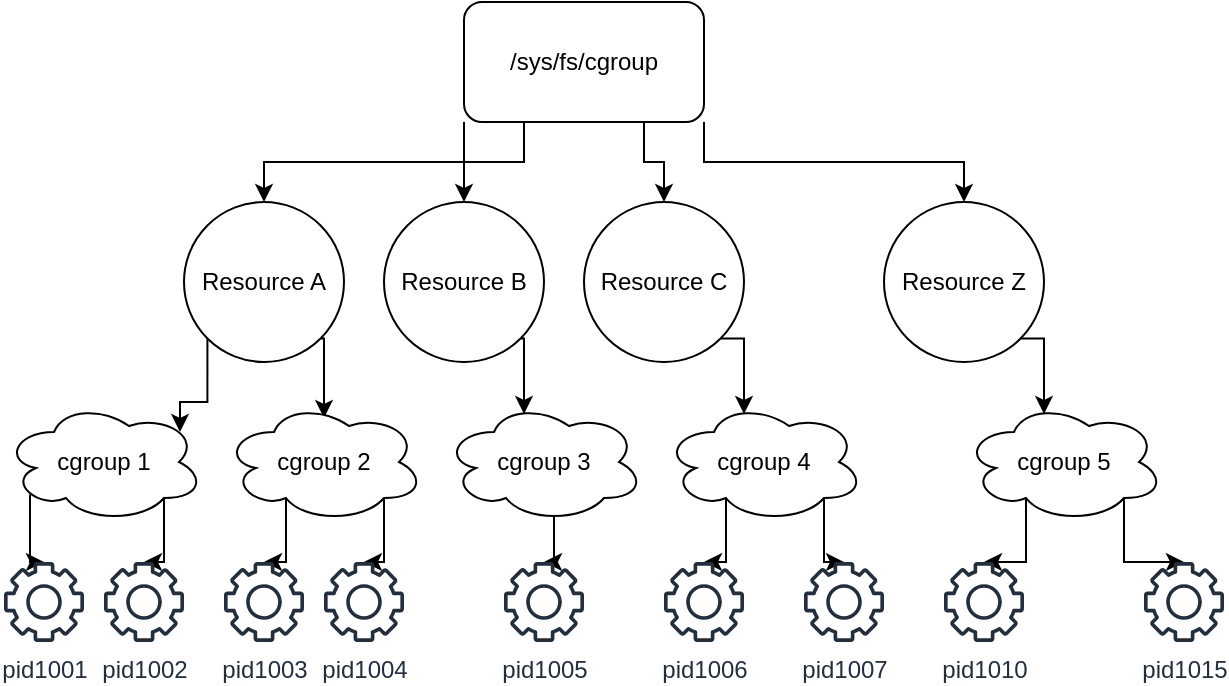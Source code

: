 <mxfile version="16.6.1" type="github"><diagram id="OJdp8P1OiK-Xffwb5Y5e" name="Page-1"><mxGraphModel dx="946" dy="553" grid="1" gridSize="10" guides="1" tooltips="1" connect="1" arrows="1" fold="1" page="1" pageScale="1" pageWidth="850" pageHeight="1100" math="0" shadow="0"><root><mxCell id="0"/><mxCell id="1" parent="0"/><mxCell id="994A0qnDcmqlzFf-0iK2-24" style="edgeStyle=orthogonalEdgeStyle;rounded=0;orthogonalLoop=1;jettySize=auto;html=1;exitX=1;exitY=1;exitDx=0;exitDy=0;entryX=0.5;entryY=0.133;entryDx=0;entryDy=0;entryPerimeter=0;" edge="1" parent="1" source="994A0qnDcmqlzFf-0iK2-4" target="994A0qnDcmqlzFf-0iK2-17"><mxGeometry relative="1" as="geometry"/></mxCell><mxCell id="994A0qnDcmqlzFf-0iK2-54" style="edgeStyle=orthogonalEdgeStyle;rounded=0;orthogonalLoop=1;jettySize=auto;html=1;exitX=0;exitY=1;exitDx=0;exitDy=0;entryX=0.88;entryY=0.25;entryDx=0;entryDy=0;entryPerimeter=0;" edge="1" parent="1" source="994A0qnDcmqlzFf-0iK2-4" target="994A0qnDcmqlzFf-0iK2-15"><mxGeometry relative="1" as="geometry"/></mxCell><mxCell id="994A0qnDcmqlzFf-0iK2-4" value="Resource A" style="ellipse;whiteSpace=wrap;html=1;" vertex="1" parent="1"><mxGeometry x="200" y="140" width="80" height="80" as="geometry"/></mxCell><mxCell id="994A0qnDcmqlzFf-0iK2-11" style="edgeStyle=orthogonalEdgeStyle;rounded=0;orthogonalLoop=1;jettySize=auto;html=1;exitX=0;exitY=1;exitDx=0;exitDy=0;entryX=0.5;entryY=0;entryDx=0;entryDy=0;" edge="1" parent="1" source="994A0qnDcmqlzFf-0iK2-6" target="994A0qnDcmqlzFf-0iK2-4"><mxGeometry relative="1" as="geometry"/></mxCell><mxCell id="994A0qnDcmqlzFf-0iK2-12" style="edgeStyle=orthogonalEdgeStyle;rounded=0;orthogonalLoop=1;jettySize=auto;html=1;exitX=0.25;exitY=1;exitDx=0;exitDy=0;" edge="1" parent="1" source="994A0qnDcmqlzFf-0iK2-6" target="994A0qnDcmqlzFf-0iK2-7"><mxGeometry relative="1" as="geometry"/></mxCell><mxCell id="994A0qnDcmqlzFf-0iK2-13" style="edgeStyle=orthogonalEdgeStyle;rounded=0;orthogonalLoop=1;jettySize=auto;html=1;exitX=0.75;exitY=1;exitDx=0;exitDy=0;entryX=0.5;entryY=0;entryDx=0;entryDy=0;" edge="1" parent="1" source="994A0qnDcmqlzFf-0iK2-6" target="994A0qnDcmqlzFf-0iK2-8"><mxGeometry relative="1" as="geometry"/></mxCell><mxCell id="994A0qnDcmqlzFf-0iK2-14" style="edgeStyle=orthogonalEdgeStyle;rounded=0;orthogonalLoop=1;jettySize=auto;html=1;exitX=1;exitY=1;exitDx=0;exitDy=0;" edge="1" parent="1" source="994A0qnDcmqlzFf-0iK2-6" target="994A0qnDcmqlzFf-0iK2-9"><mxGeometry relative="1" as="geometry"/></mxCell><mxCell id="994A0qnDcmqlzFf-0iK2-6" value="/sys/fs/cgroup" style="rounded=1;whiteSpace=wrap;html=1;" vertex="1" parent="1"><mxGeometry x="340" y="40" width="120" height="60" as="geometry"/></mxCell><mxCell id="994A0qnDcmqlzFf-0iK2-25" style="edgeStyle=orthogonalEdgeStyle;rounded=0;orthogonalLoop=1;jettySize=auto;html=1;exitX=1;exitY=1;exitDx=0;exitDy=0;entryX=0.4;entryY=0.1;entryDx=0;entryDy=0;entryPerimeter=0;" edge="1" parent="1" source="994A0qnDcmqlzFf-0iK2-7" target="994A0qnDcmqlzFf-0iK2-18"><mxGeometry relative="1" as="geometry"/></mxCell><mxCell id="994A0qnDcmqlzFf-0iK2-7" value="Resource B" style="ellipse;whiteSpace=wrap;html=1;" vertex="1" parent="1"><mxGeometry x="300" y="140" width="80" height="80" as="geometry"/></mxCell><mxCell id="994A0qnDcmqlzFf-0iK2-26" style="edgeStyle=orthogonalEdgeStyle;rounded=0;orthogonalLoop=1;jettySize=auto;html=1;exitX=1;exitY=1;exitDx=0;exitDy=0;entryX=0.4;entryY=0.1;entryDx=0;entryDy=0;entryPerimeter=0;" edge="1" parent="1" source="994A0qnDcmqlzFf-0iK2-8" target="994A0qnDcmqlzFf-0iK2-19"><mxGeometry relative="1" as="geometry"/></mxCell><mxCell id="994A0qnDcmqlzFf-0iK2-8" value="Resource C" style="ellipse;whiteSpace=wrap;html=1;" vertex="1" parent="1"><mxGeometry x="400" y="140" width="80" height="80" as="geometry"/></mxCell><mxCell id="994A0qnDcmqlzFf-0iK2-28" style="edgeStyle=orthogonalEdgeStyle;rounded=0;orthogonalLoop=1;jettySize=auto;html=1;exitX=1;exitY=1;exitDx=0;exitDy=0;entryX=0.4;entryY=0.1;entryDx=0;entryDy=0;entryPerimeter=0;" edge="1" parent="1" source="994A0qnDcmqlzFf-0iK2-9" target="994A0qnDcmqlzFf-0iK2-20"><mxGeometry relative="1" as="geometry"/></mxCell><mxCell id="994A0qnDcmqlzFf-0iK2-9" value="Resource Z" style="ellipse;whiteSpace=wrap;html=1;" vertex="1" parent="1"><mxGeometry x="550" y="140" width="80" height="80" as="geometry"/></mxCell><mxCell id="994A0qnDcmqlzFf-0iK2-43" style="edgeStyle=orthogonalEdgeStyle;rounded=0;orthogonalLoop=1;jettySize=auto;html=1;exitX=0.8;exitY=0.8;exitDx=0;exitDy=0;exitPerimeter=0;" edge="1" parent="1" source="994A0qnDcmqlzFf-0iK2-15" target="994A0qnDcmqlzFf-0iK2-41"><mxGeometry relative="1" as="geometry"/></mxCell><mxCell id="994A0qnDcmqlzFf-0iK2-44" style="edgeStyle=orthogonalEdgeStyle;rounded=0;orthogonalLoop=1;jettySize=auto;html=1;exitX=0.13;exitY=0.77;exitDx=0;exitDy=0;exitPerimeter=0;" edge="1" parent="1" source="994A0qnDcmqlzFf-0iK2-15" target="994A0qnDcmqlzFf-0iK2-33"><mxGeometry relative="1" as="geometry"/></mxCell><mxCell id="994A0qnDcmqlzFf-0iK2-15" value="cgroup 1" style="ellipse;shape=cloud;whiteSpace=wrap;html=1;" vertex="1" parent="1"><mxGeometry x="110" y="240" width="100" height="60" as="geometry"/></mxCell><mxCell id="994A0qnDcmqlzFf-0iK2-47" style="edgeStyle=orthogonalEdgeStyle;rounded=0;orthogonalLoop=1;jettySize=auto;html=1;exitX=0.31;exitY=0.8;exitDx=0;exitDy=0;exitPerimeter=0;" edge="1" parent="1" source="994A0qnDcmqlzFf-0iK2-17" target="994A0qnDcmqlzFf-0iK2-37"><mxGeometry relative="1" as="geometry"/></mxCell><mxCell id="994A0qnDcmqlzFf-0iK2-48" style="edgeStyle=orthogonalEdgeStyle;rounded=0;orthogonalLoop=1;jettySize=auto;html=1;exitX=0.8;exitY=0.8;exitDx=0;exitDy=0;exitPerimeter=0;" edge="1" parent="1" source="994A0qnDcmqlzFf-0iK2-17" target="994A0qnDcmqlzFf-0iK2-39"><mxGeometry relative="1" as="geometry"/></mxCell><mxCell id="994A0qnDcmqlzFf-0iK2-17" value="cgroup 2" style="ellipse;shape=cloud;whiteSpace=wrap;html=1;" vertex="1" parent="1"><mxGeometry x="220" y="240" width="100" height="60" as="geometry"/></mxCell><mxCell id="994A0qnDcmqlzFf-0iK2-49" style="edgeStyle=orthogonalEdgeStyle;rounded=0;orthogonalLoop=1;jettySize=auto;html=1;exitX=0.55;exitY=0.95;exitDx=0;exitDy=0;exitPerimeter=0;" edge="1" parent="1" source="994A0qnDcmqlzFf-0iK2-18" target="994A0qnDcmqlzFf-0iK2-40"><mxGeometry relative="1" as="geometry"/></mxCell><mxCell id="994A0qnDcmqlzFf-0iK2-18" value="cgroup 3" style="ellipse;shape=cloud;whiteSpace=wrap;html=1;" vertex="1" parent="1"><mxGeometry x="330" y="240" width="100" height="60" as="geometry"/></mxCell><mxCell id="994A0qnDcmqlzFf-0iK2-50" style="edgeStyle=orthogonalEdgeStyle;rounded=0;orthogonalLoop=1;jettySize=auto;html=1;exitX=0.31;exitY=0.8;exitDx=0;exitDy=0;exitPerimeter=0;" edge="1" parent="1" source="994A0qnDcmqlzFf-0iK2-19" target="994A0qnDcmqlzFf-0iK2-38"><mxGeometry relative="1" as="geometry"/></mxCell><mxCell id="994A0qnDcmqlzFf-0iK2-51" style="edgeStyle=orthogonalEdgeStyle;rounded=0;orthogonalLoop=1;jettySize=auto;html=1;exitX=0.8;exitY=0.8;exitDx=0;exitDy=0;exitPerimeter=0;" edge="1" parent="1" source="994A0qnDcmqlzFf-0iK2-19" target="994A0qnDcmqlzFf-0iK2-34"><mxGeometry relative="1" as="geometry"/></mxCell><mxCell id="994A0qnDcmqlzFf-0iK2-19" value="cgroup 4" style="ellipse;shape=cloud;whiteSpace=wrap;html=1;" vertex="1" parent="1"><mxGeometry x="440" y="240" width="100" height="60" as="geometry"/></mxCell><mxCell id="994A0qnDcmqlzFf-0iK2-52" style="edgeStyle=orthogonalEdgeStyle;rounded=0;orthogonalLoop=1;jettySize=auto;html=1;exitX=0.31;exitY=0.8;exitDx=0;exitDy=0;exitPerimeter=0;" edge="1" parent="1" source="994A0qnDcmqlzFf-0iK2-20" target="994A0qnDcmqlzFf-0iK2-35"><mxGeometry relative="1" as="geometry"/></mxCell><mxCell id="994A0qnDcmqlzFf-0iK2-53" style="edgeStyle=orthogonalEdgeStyle;rounded=0;orthogonalLoop=1;jettySize=auto;html=1;exitX=0.8;exitY=0.8;exitDx=0;exitDy=0;exitPerimeter=0;" edge="1" parent="1" source="994A0qnDcmqlzFf-0iK2-20" target="994A0qnDcmqlzFf-0iK2-36"><mxGeometry relative="1" as="geometry"/></mxCell><mxCell id="994A0qnDcmqlzFf-0iK2-20" value="cgroup 5" style="ellipse;shape=cloud;whiteSpace=wrap;html=1;" vertex="1" parent="1"><mxGeometry x="590" y="240" width="100" height="60" as="geometry"/></mxCell><mxCell id="994A0qnDcmqlzFf-0iK2-33" value="pid1001" style="sketch=0;outlineConnect=0;fontColor=#232F3E;gradientColor=none;fillColor=#232F3D;strokeColor=none;dashed=0;verticalLabelPosition=bottom;verticalAlign=top;align=center;html=1;fontSize=12;fontStyle=0;aspect=fixed;pointerEvents=1;shape=mxgraph.aws4.gear;" vertex="1" parent="1"><mxGeometry x="110" y="320" width="40" height="40" as="geometry"/></mxCell><mxCell id="994A0qnDcmqlzFf-0iK2-34" value="pid1007" style="sketch=0;outlineConnect=0;fontColor=#232F3E;gradientColor=none;fillColor=#232F3D;strokeColor=none;dashed=0;verticalLabelPosition=bottom;verticalAlign=top;align=center;html=1;fontSize=12;fontStyle=0;aspect=fixed;pointerEvents=1;shape=mxgraph.aws4.gear;" vertex="1" parent="1"><mxGeometry x="510" y="320" width="40" height="40" as="geometry"/></mxCell><mxCell id="994A0qnDcmqlzFf-0iK2-35" value="pid1010" style="sketch=0;outlineConnect=0;fontColor=#232F3E;gradientColor=none;fillColor=#232F3D;strokeColor=none;dashed=0;verticalLabelPosition=bottom;verticalAlign=top;align=center;html=1;fontSize=12;fontStyle=0;aspect=fixed;pointerEvents=1;shape=mxgraph.aws4.gear;" vertex="1" parent="1"><mxGeometry x="580" y="320" width="40" height="40" as="geometry"/></mxCell><mxCell id="994A0qnDcmqlzFf-0iK2-36" value="pid1015" style="sketch=0;outlineConnect=0;fontColor=#232F3E;gradientColor=none;fillColor=#232F3D;strokeColor=none;dashed=0;verticalLabelPosition=bottom;verticalAlign=top;align=center;html=1;fontSize=12;fontStyle=0;aspect=fixed;pointerEvents=1;shape=mxgraph.aws4.gear;" vertex="1" parent="1"><mxGeometry x="680" y="320" width="40" height="40" as="geometry"/></mxCell><mxCell id="994A0qnDcmqlzFf-0iK2-37" value="pid1003" style="sketch=0;outlineConnect=0;fontColor=#232F3E;gradientColor=none;fillColor=#232F3D;strokeColor=none;dashed=0;verticalLabelPosition=bottom;verticalAlign=top;align=center;html=1;fontSize=12;fontStyle=0;aspect=fixed;pointerEvents=1;shape=mxgraph.aws4.gear;" vertex="1" parent="1"><mxGeometry x="220" y="320" width="40" height="40" as="geometry"/></mxCell><mxCell id="994A0qnDcmqlzFf-0iK2-38" value="pid1006" style="sketch=0;outlineConnect=0;fontColor=#232F3E;gradientColor=none;fillColor=#232F3D;strokeColor=none;dashed=0;verticalLabelPosition=bottom;verticalAlign=top;align=center;html=1;fontSize=12;fontStyle=0;aspect=fixed;pointerEvents=1;shape=mxgraph.aws4.gear;" vertex="1" parent="1"><mxGeometry x="440" y="320" width="40" height="40" as="geometry"/></mxCell><mxCell id="994A0qnDcmqlzFf-0iK2-39" value="pid1004" style="sketch=0;outlineConnect=0;fontColor=#232F3E;gradientColor=none;fillColor=#232F3D;strokeColor=none;dashed=0;verticalLabelPosition=bottom;verticalAlign=top;align=center;html=1;fontSize=12;fontStyle=0;aspect=fixed;pointerEvents=1;shape=mxgraph.aws4.gear;" vertex="1" parent="1"><mxGeometry x="270" y="320" width="40" height="40" as="geometry"/></mxCell><mxCell id="994A0qnDcmqlzFf-0iK2-40" value="pid1005" style="sketch=0;outlineConnect=0;fontColor=#232F3E;gradientColor=none;fillColor=#232F3D;strokeColor=none;dashed=0;verticalLabelPosition=bottom;verticalAlign=top;align=center;html=1;fontSize=12;fontStyle=0;aspect=fixed;pointerEvents=1;shape=mxgraph.aws4.gear;" vertex="1" parent="1"><mxGeometry x="360" y="320" width="40" height="40" as="geometry"/></mxCell><mxCell id="994A0qnDcmqlzFf-0iK2-41" value="pid1002" style="sketch=0;outlineConnect=0;fontColor=#232F3E;gradientColor=none;fillColor=#232F3D;strokeColor=none;dashed=0;verticalLabelPosition=bottom;verticalAlign=top;align=center;html=1;fontSize=12;fontStyle=0;aspect=fixed;pointerEvents=1;shape=mxgraph.aws4.gear;" vertex="1" parent="1"><mxGeometry x="160" y="320" width="40" height="40" as="geometry"/></mxCell></root></mxGraphModel></diagram></mxfile>